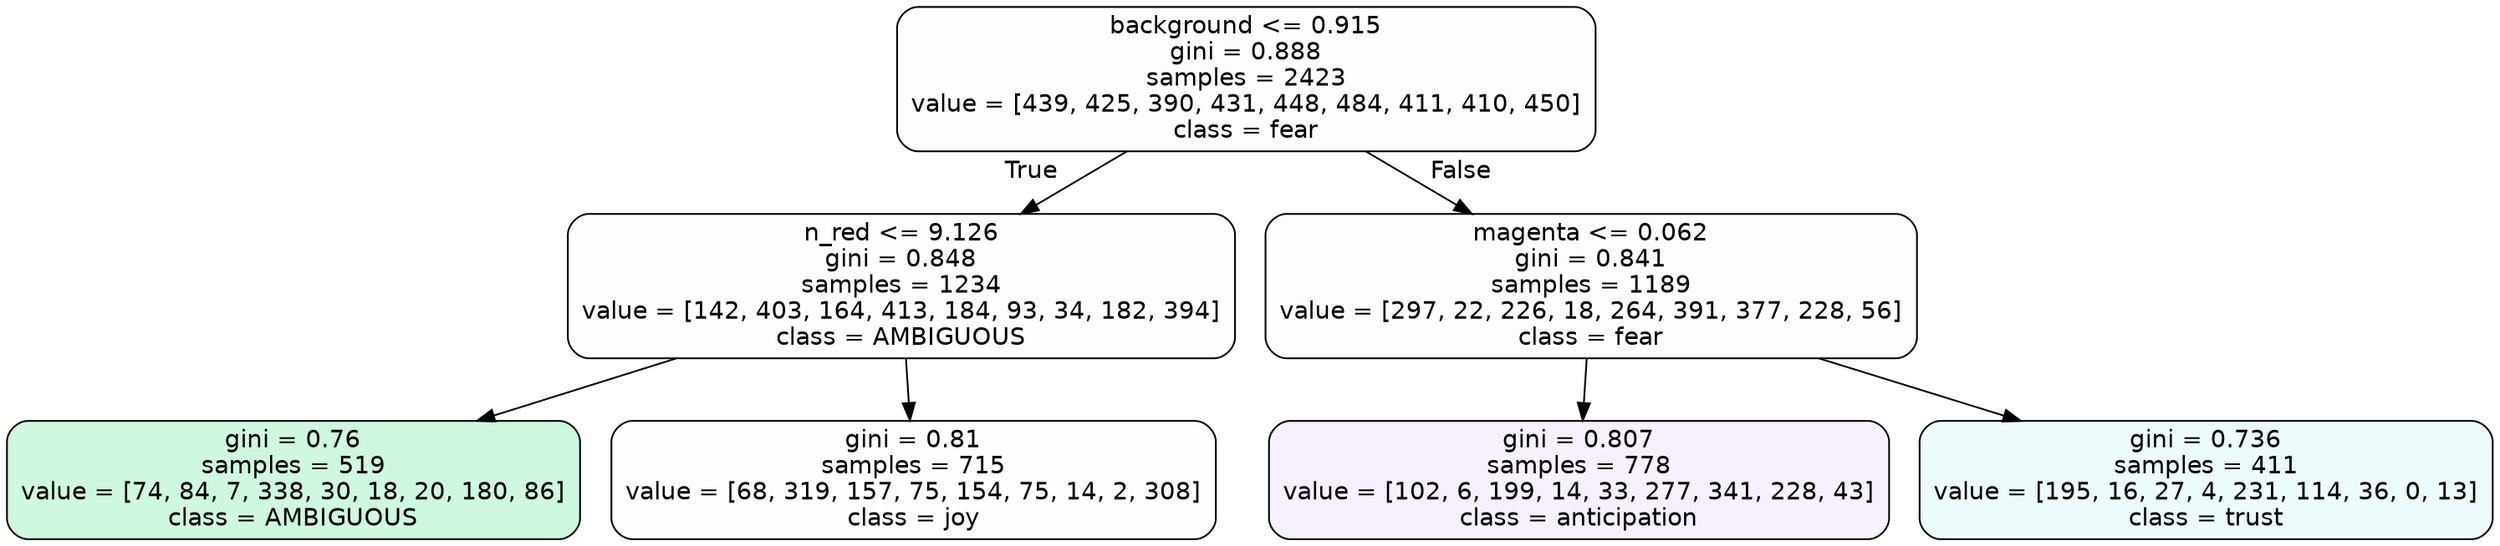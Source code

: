 digraph Tree {
node [shape=box, style="filled, rounded", color="black", fontname=helvetica] ;
edge [fontname=helvetica] ;
0 [label="background <= 0.915\ngini = 0.888\nsamples = 2423\nvalue = [439, 425, 390, 431, 448, 484, 411, 410, 450]\nclass = fear", fillcolor="#3964e503"] ;
1 [label="n_red <= 9.126\ngini = 0.848\nsamples = 1234\nvalue = [142, 403, 164, 413, 184, 93, 34, 182, 394]\nclass = AMBIGUOUS", fillcolor="#39e58102"] ;
0 -> 1 [labeldistance=2.5, labelangle=45, headlabel="True"] ;
2 [label="gini = 0.76\nsamples = 519\nvalue = [74, 84, 7, 338, 30, 18, 20, 180, 86]\nclass = AMBIGUOUS", fillcolor="#39e5813d"] ;
1 -> 2 ;
3 [label="gini = 0.81\nsamples = 715\nvalue = [68, 319, 157, 75, 154, 75, 14, 2, 308]\nclass = joy", fillcolor="#d7e53903"] ;
1 -> 3 ;
4 [label="magenta <= 0.062\ngini = 0.841\nsamples = 1189\nvalue = [297, 22, 226, 18, 264, 391, 377, 228, 56]\nclass = fear", fillcolor="#3964e502"] ;
0 -> 4 [labeldistance=2.5, labelangle=-45, headlabel="False"] ;
5 [label="gini = 0.807\nsamples = 778\nvalue = [102, 6, 199, 14, 33, 277, 341, 228, 43]\nclass = anticipation", fillcolor="#8139e511"] ;
4 -> 5 ;
6 [label="gini = 0.736\nsamples = 411\nvalue = [195, 16, 27, 4, 231, 114, 36, 0, 13]\nclass = trust", fillcolor="#39d7e515"] ;
4 -> 6 ;
}